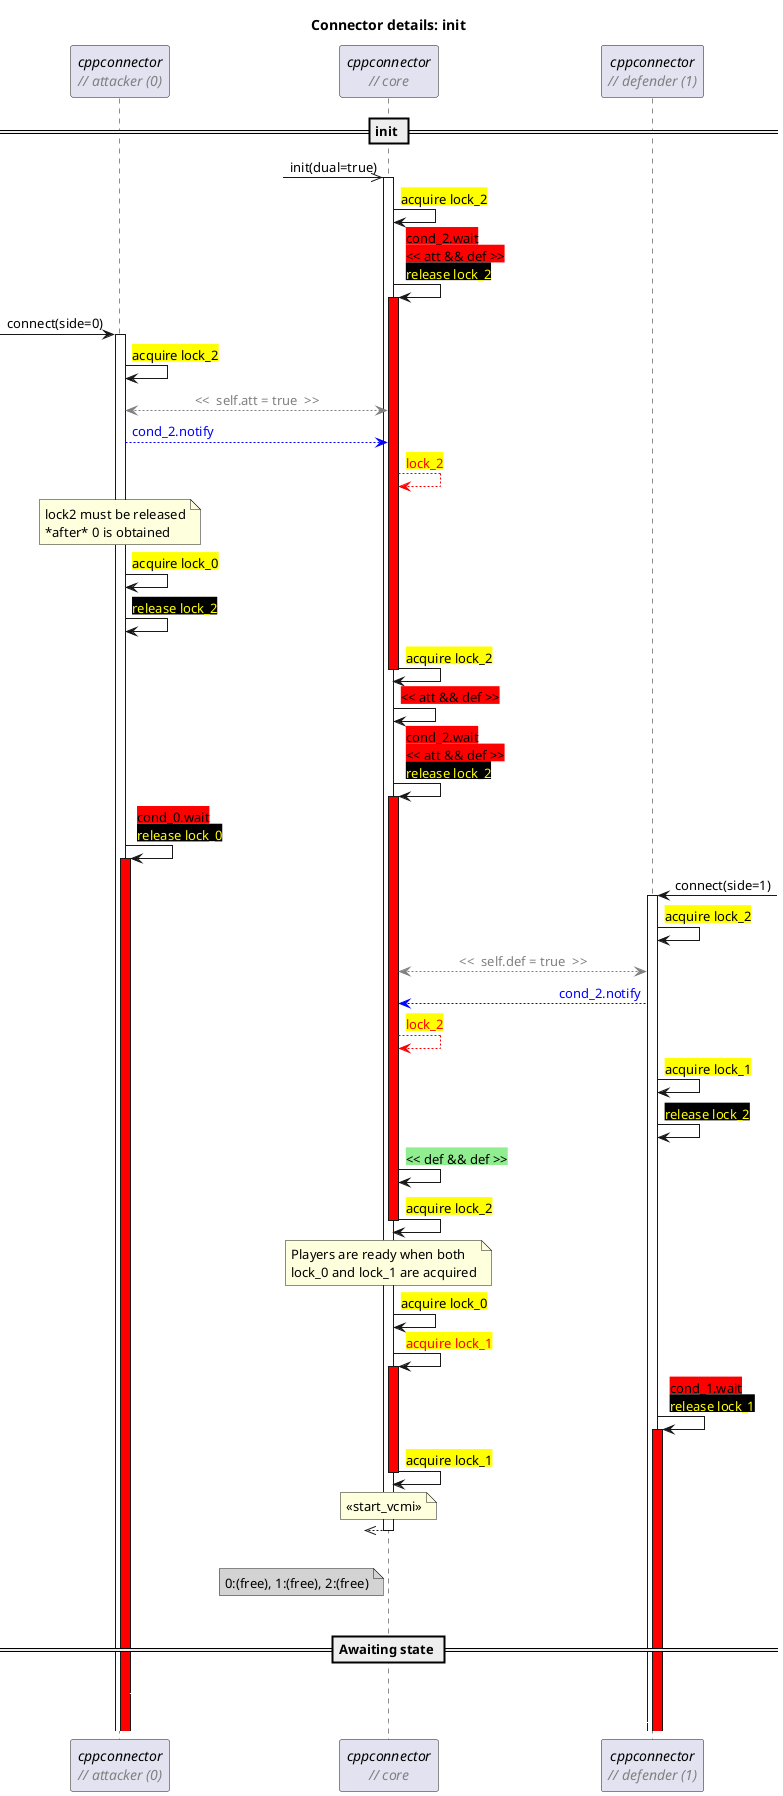 @startuml "connector-details-init"

title "Connector details: init"

skinparam sequenceBoxBorderColor #FFF
skinparam sequenceMessageAlign direction

!$nbsp = "<U+00A0>"

' workaround the fact that text alignment can only be
' set globally. Using hspace(n) returns N monospaced
' $nbsp chars
!function $hspace($length)
  !$res = ""
  !$i = $length
  !while $i > 0
    !$res = $res + $nbsp
    !$i = $i - 1
  !endwhile
  !return "<font:monospaced>"+$res+"</font>"
!endfunction

!function $desc($txt)
  !return "<font:Arial><color:Gray><i>// "+$txt+"</i></color></font>"
!endfunction

!function $lock_acq_fail_text($txt)
  !return "<back:yellow><color:red>" + $txt
!endfunction

!function $lock_rel_text($lock_id)
  !return "<color:yellow><back:black>release lock_" + $lock_id + "</back></color>"
!endfunction

!function $pred_fail_text($txt)
  !return "<back:red><<" + $nbsp + $txt + $nbsp + ">>"
!endfunction

!function $pred_ok_text($txt)
  !return "<back:lightgreen><<" + $nbsp + $txt + $nbsp + ">>"
!endfunction

!procedure $lock_acq_fail($node, $lock_id)
  $node -> $node : $lock_acq_fail_text("acquire lock_" + $lock_id)
  activate $node #red
!endprocedure

!procedure $lock_acq_direct($node, $lock_id)
  $node -> $node : <back:yellow>acquire lock_##$lock_id</back>
!endprocedure

!procedure $lock_acq_latent($node, $lock_id)
  $lock_acq_direct($node, $lock_id)
  deactivate $node
!endprocedure

!procedure $lock_rel($node, $lock_id)
  $node -> $node : $lock_rel_text($lock_id)
!endprocedure

!procedure $pred_fail($node, $txt)
  $node -> $node : $pred_fail_text($txt)
!endprocedure

!procedure $pred_ok($node, $txt)
  $node -> $node : $pred_ok_text($txt)
!endprocedure

!procedure $cond_wait($node, $cond_id)
  $node -> $node : <back:red>cond_##$cond_id##.wait</back>\n$lock_rel_text($cond_id)
  activate $node #red
!endprocedure

!procedure $cond_wait_pred($node, $cond_id, $pred)
  $node -> $node : <back:red>cond_##$cond_id##.wait\n$pred_fail_text($pred)\n$lock_rel_text($cond_id)
  activate $node #red
!endprocedure

!procedure $cond_notify($NodeA, $NodeB, $cond_id)
  $NodeA --[#blue]> $NodeB : <color:blue>cond_##$cond_id##.notify</color>
  $NodeB --[#red]> $NodeB : $lock_acq_fail_text("lock_" + $cond_id)
!endfunction

!procedure $cond_switch($NodeA, $NodeB, $cond_id)
  $cond_notify($NodeA, $NodeB, $cond_id)
  $cond_wait($NodeA, $cond_id)
  $lock_acq_latent($NodeB, $cond_id)
!endfunction

!procedure $flow(envid, $flowname)
  note over CTRL##envid, DualEnv##envid #LightBlue : ↓ flow_##$flowname ↓
!endprocedure

!procedure $lockreport($owner_0, $owner_1, $owner_2)
  note left of core #lightgray
  <font:monospace>0</font>:$owner_0, <font:monospace>1</font>:$owner_1, <font:monospace>2</font>:$owner_2
  end note
!endprocedure

!function $replace($txt, $search, $repl)
  !$replaced = ""
  !while %strpos($txt, $search) >= 0
    !$position = %strpos($txt, $search)
    !$replaced = $replaced + %substr($txt, 0, $position) + $repl
    !$txt = %substr($txt, $position + %strlen($search))
  !endwhile
  !return $replaced + $txt
!endfunction

!procedure $sharevar($node1, $node2, $txt)
  $node1 <--[#gray]> $node2 : <color:gray><font:monospace><<$nbsp $txt $nbsp>>
!endfunction

!procedure $sharevar($who, $txt)
  $sharevar(att, def, $txt)
!endfunction

' avoids super long note lines in the diagram
!function $str($txt)
  !return $replace($txt, "\n", %newline())
!endfunction

participant "//cppconnector//\n$desc('attacker (0)')" as att
participant "//cppconnector//\n$desc(core)" as core
participant "//cppconnector//\n$desc('defender (1)')" as def

== init ==
?->> core ++ : init(dual=true)
$lock_acq_direct(core, 2)
$cond_wait_pred(core, 2, "att && def")
[-> att ++ : connect(side=0)
$lock_acq_direct(att, 2)
$sharevar(att, core, "self.att = true")
$cond_notify(att, core, 2)

note over att
  lock2 must be released
  *after* 0 is obtained
end note
$lock_acq_direct(att, 0)
$lock_rel(att, 2)

$lock_acq_latent(core, 2)
$pred_fail(core, "att && def")
$cond_wait_pred(core, 2, "att && def")

$cond_wait(att, 0)

]-> def ++ : connect(side=1)
$lock_acq_direct(def, 2)
$sharevar(def, core, "self.def = true")
$cond_notify(def, core, 2)
$lock_acq_direct(def, 1)
$lock_rel(def, 2)
$pred_ok(core, "def && def")
$lock_acq_latent(core, 2)

note over core
  Players are ready when both
  lock_0 and lock_1 are acquired
end note

$lock_acq_direct(core, 0)
$lock_acq_fail(core, 1)
$cond_wait(def, 1)
$lock_acq_latent(core, 1)

note over core : << start_vcmi >>

?<<-- core -- :

|||
$lockreport("(free)", "(free)", "(free)")
|||

== Awaiting state ==

''''''''''''''''''''''''''''''
''' HORIZONTAL SPACING

att -[#fff]> core : $hspace(30)
def -[#fff]> core : $hspace(30)

@enduml
